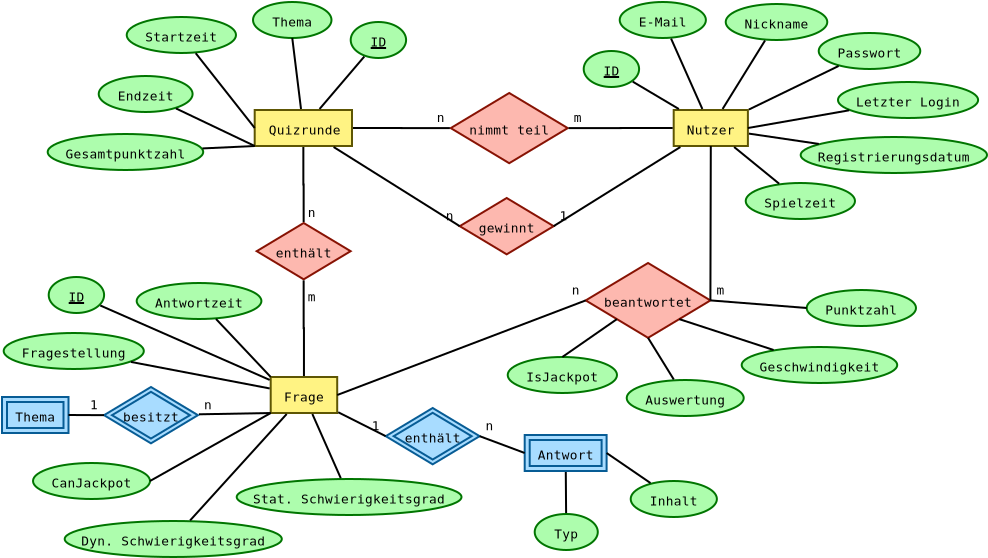 <?xml version="1.0" encoding="UTF-8"?>
<dia:diagram xmlns:dia="http://www.lysator.liu.se/~alla/dia/">
  <dia:layer name="Hintergrund" visible="true" active="true">
    <dia:object type="ER - Entity" version="0" id="O0">
      <dia:attribute name="obj_pos">
        <dia:point val="-43.85,7.3"/>
      </dia:attribute>
      <dia:attribute name="obj_bb">
        <dia:rectangle val="-43.9,7.25;-38.935,9.15"/>
      </dia:attribute>
      <dia:attribute name="elem_corner">
        <dia:point val="-43.85,7.3"/>
      </dia:attribute>
      <dia:attribute name="elem_width">
        <dia:real val="4.865"/>
      </dia:attribute>
      <dia:attribute name="elem_height">
        <dia:real val="1.8"/>
      </dia:attribute>
      <dia:attribute name="border_width">
        <dia:real val="0.1"/>
      </dia:attribute>
      <dia:attribute name="border_color">
        <dia:color val="#5e5603"/>
      </dia:attribute>
      <dia:attribute name="inner_color">
        <dia:color val="#fff383"/>
      </dia:attribute>
      <dia:attribute name="name">
        <dia:string>#Quizrunde#</dia:string>
      </dia:attribute>
      <dia:attribute name="weak">
        <dia:boolean val="false"/>
      </dia:attribute>
      <dia:attribute name="associative">
        <dia:boolean val="false"/>
      </dia:attribute>
      <dia:attribute name="font">
        <dia:font family="monospace" style="0" name="Courier"/>
      </dia:attribute>
      <dia:attribute name="font_height">
        <dia:real val="0.8"/>
      </dia:attribute>
    </dia:object>
    <dia:object type="ER - Entity" version="0" id="O1">
      <dia:attribute name="obj_pos">
        <dia:point val="-22.9,7.3"/>
      </dia:attribute>
      <dia:attribute name="obj_bb">
        <dia:rectangle val="-22.95,7.25;-19.14,9.15"/>
      </dia:attribute>
      <dia:attribute name="elem_corner">
        <dia:point val="-22.9,7.3"/>
      </dia:attribute>
      <dia:attribute name="elem_width">
        <dia:real val="3.71"/>
      </dia:attribute>
      <dia:attribute name="elem_height">
        <dia:real val="1.8"/>
      </dia:attribute>
      <dia:attribute name="border_width">
        <dia:real val="0.1"/>
      </dia:attribute>
      <dia:attribute name="border_color">
        <dia:color val="#5e5603"/>
      </dia:attribute>
      <dia:attribute name="inner_color">
        <dia:color val="#fff383"/>
      </dia:attribute>
      <dia:attribute name="name">
        <dia:string>#Nutzer#</dia:string>
      </dia:attribute>
      <dia:attribute name="weak">
        <dia:boolean val="false"/>
      </dia:attribute>
      <dia:attribute name="associative">
        <dia:boolean val="false"/>
      </dia:attribute>
      <dia:attribute name="font">
        <dia:font family="monospace" style="0" name="Courier"/>
      </dia:attribute>
      <dia:attribute name="font_height">
        <dia:real val="0.8"/>
      </dia:attribute>
    </dia:object>
    <dia:object type="ER - Entity" version="0" id="O2">
      <dia:attribute name="obj_pos">
        <dia:point val="-43.05,20.65"/>
      </dia:attribute>
      <dia:attribute name="obj_bb">
        <dia:rectangle val="-43.1,20.6;-39.675,22.5"/>
      </dia:attribute>
      <dia:attribute name="elem_corner">
        <dia:point val="-43.05,20.65"/>
      </dia:attribute>
      <dia:attribute name="elem_width">
        <dia:real val="3.325"/>
      </dia:attribute>
      <dia:attribute name="elem_height">
        <dia:real val="1.8"/>
      </dia:attribute>
      <dia:attribute name="border_width">
        <dia:real val="0.1"/>
      </dia:attribute>
      <dia:attribute name="border_color">
        <dia:color val="#5e5603"/>
      </dia:attribute>
      <dia:attribute name="inner_color">
        <dia:color val="#fff383"/>
      </dia:attribute>
      <dia:attribute name="name">
        <dia:string>#Frage#</dia:string>
      </dia:attribute>
      <dia:attribute name="weak">
        <dia:boolean val="false"/>
      </dia:attribute>
      <dia:attribute name="associative">
        <dia:boolean val="false"/>
      </dia:attribute>
      <dia:attribute name="font">
        <dia:font family="monospace" style="0" name="Courier"/>
      </dia:attribute>
      <dia:attribute name="font_height">
        <dia:real val="0.8"/>
      </dia:attribute>
    </dia:object>
    <dia:object type="ER - Relationship" version="0" id="O3">
      <dia:attribute name="obj_pos">
        <dia:point val="-34.05,6.45"/>
      </dia:attribute>
      <dia:attribute name="obj_bb">
        <dia:rectangle val="-34.785,6.4;-27.465,10.01"/>
      </dia:attribute>
      <dia:attribute name="elem_corner">
        <dia:point val="-34.05,6.45"/>
      </dia:attribute>
      <dia:attribute name="elem_width">
        <dia:real val="5.85"/>
      </dia:attribute>
      <dia:attribute name="elem_height">
        <dia:real val="3.51"/>
      </dia:attribute>
      <dia:attribute name="border_width">
        <dia:real val="0.1"/>
      </dia:attribute>
      <dia:attribute name="border_color">
        <dia:color val="#871203"/>
      </dia:attribute>
      <dia:attribute name="inner_color">
        <dia:color val="#fdb8af"/>
      </dia:attribute>
      <dia:attribute name="name">
        <dia:string>#nimmt teil#</dia:string>
      </dia:attribute>
      <dia:attribute name="left_card">
        <dia:string>#n#</dia:string>
      </dia:attribute>
      <dia:attribute name="right_card">
        <dia:string>#m#</dia:string>
      </dia:attribute>
      <dia:attribute name="identifying">
        <dia:boolean val="false"/>
      </dia:attribute>
      <dia:attribute name="rotated">
        <dia:boolean val="false"/>
      </dia:attribute>
      <dia:attribute name="font">
        <dia:font family="monospace" style="0" name="Courier"/>
      </dia:attribute>
      <dia:attribute name="font_height">
        <dia:real val="0.8"/>
      </dia:attribute>
    </dia:object>
    <dia:object type="ER - Participation" version="1" id="O4">
      <dia:attribute name="obj_pos">
        <dia:point val="-38.935,8.2"/>
      </dia:attribute>
      <dia:attribute name="obj_bb">
        <dia:rectangle val="-38.985,8.15;-34.05,8.255"/>
      </dia:attribute>
      <dia:attribute name="orth_points">
        <dia:point val="-38.935,8.2"/>
        <dia:point val="-36.517,8.2"/>
        <dia:point val="-36.517,8.205"/>
        <dia:point val="-34.1,8.205"/>
      </dia:attribute>
      <dia:attribute name="orth_orient">
        <dia:enum val="0"/>
        <dia:enum val="1"/>
        <dia:enum val="0"/>
      </dia:attribute>
      <dia:attribute name="autorouting">
        <dia:boolean val="true"/>
      </dia:attribute>
      <dia:attribute name="total">
        <dia:boolean val="false"/>
      </dia:attribute>
      <dia:connections>
        <dia:connection handle="0" to="O0" connection="8"/>
        <dia:connection handle="1" to="O3" connection="8"/>
      </dia:connections>
    </dia:object>
    <dia:object type="ER - Participation" version="1" id="O5">
      <dia:attribute name="obj_pos">
        <dia:point val="-28.15,8.205"/>
      </dia:attribute>
      <dia:attribute name="obj_bb">
        <dia:rectangle val="-28.2,8.15;-22.901,8.255"/>
      </dia:attribute>
      <dia:attribute name="orth_points">
        <dia:point val="-28.15,8.205"/>
        <dia:point val="-25.55,8.205"/>
        <dia:point val="-25.55,8.2"/>
        <dia:point val="-22.951,8.2"/>
      </dia:attribute>
      <dia:attribute name="orth_orient">
        <dia:enum val="0"/>
        <dia:enum val="1"/>
        <dia:enum val="0"/>
      </dia:attribute>
      <dia:attribute name="autorouting">
        <dia:boolean val="true"/>
      </dia:attribute>
      <dia:attribute name="total">
        <dia:boolean val="false"/>
      </dia:attribute>
      <dia:connections>
        <dia:connection handle="0" to="O3" connection="8"/>
        <dia:connection handle="1" to="O1" connection="8"/>
      </dia:connections>
    </dia:object>
    <dia:object type="ER - Attribute" version="0" id="O6">
      <dia:attribute name="obj_pos">
        <dia:point val="-39.05,2.9"/>
      </dia:attribute>
      <dia:attribute name="obj_bb">
        <dia:rectangle val="-39.1,2.85;-36.23,4.75"/>
      </dia:attribute>
      <dia:attribute name="elem_corner">
        <dia:point val="-39.05,2.9"/>
      </dia:attribute>
      <dia:attribute name="elem_width">
        <dia:real val="2.77"/>
      </dia:attribute>
      <dia:attribute name="elem_height">
        <dia:real val="1.8"/>
      </dia:attribute>
      <dia:attribute name="border_width">
        <dia:real val="0.1"/>
      </dia:attribute>
      <dia:attribute name="border_color">
        <dia:color val="#007500"/>
      </dia:attribute>
      <dia:attribute name="inner_color">
        <dia:color val="#adfdad"/>
      </dia:attribute>
      <dia:attribute name="name">
        <dia:string>#ID#</dia:string>
      </dia:attribute>
      <dia:attribute name="key">
        <dia:boolean val="true"/>
      </dia:attribute>
      <dia:attribute name="weak_key">
        <dia:boolean val="false"/>
      </dia:attribute>
      <dia:attribute name="derived">
        <dia:boolean val="false"/>
      </dia:attribute>
      <dia:attribute name="multivalued">
        <dia:boolean val="false"/>
      </dia:attribute>
      <dia:attribute name="font">
        <dia:font family="monospace" style="0" name="Courier"/>
      </dia:attribute>
      <dia:attribute name="font_height">
        <dia:real val="0.8"/>
      </dia:attribute>
    </dia:object>
    <dia:object type="ER - Attribute" version="0" id="O7">
      <dia:attribute name="obj_pos">
        <dia:point val="-54.15,15.65"/>
      </dia:attribute>
      <dia:attribute name="obj_bb">
        <dia:rectangle val="-54.2,15.6;-51.33,17.5"/>
      </dia:attribute>
      <dia:attribute name="elem_corner">
        <dia:point val="-54.15,15.65"/>
      </dia:attribute>
      <dia:attribute name="elem_width">
        <dia:real val="2.77"/>
      </dia:attribute>
      <dia:attribute name="elem_height">
        <dia:real val="1.8"/>
      </dia:attribute>
      <dia:attribute name="border_width">
        <dia:real val="0.1"/>
      </dia:attribute>
      <dia:attribute name="border_color">
        <dia:color val="#007500"/>
      </dia:attribute>
      <dia:attribute name="inner_color">
        <dia:color val="#adfdad"/>
      </dia:attribute>
      <dia:attribute name="name">
        <dia:string>#ID#</dia:string>
      </dia:attribute>
      <dia:attribute name="key">
        <dia:boolean val="true"/>
      </dia:attribute>
      <dia:attribute name="weak_key">
        <dia:boolean val="false"/>
      </dia:attribute>
      <dia:attribute name="derived">
        <dia:boolean val="false"/>
      </dia:attribute>
      <dia:attribute name="multivalued">
        <dia:boolean val="false"/>
      </dia:attribute>
      <dia:attribute name="font">
        <dia:font family="monospace" style="0" name="Courier"/>
      </dia:attribute>
      <dia:attribute name="font_height">
        <dia:real val="0.8"/>
      </dia:attribute>
    </dia:object>
    <dia:object type="ER - Attribute" version="0" id="O8">
      <dia:attribute name="obj_pos">
        <dia:point val="-44.75,25.75"/>
      </dia:attribute>
      <dia:attribute name="obj_bb">
        <dia:rectangle val="-44.8,25.7;-33.46,27.6"/>
      </dia:attribute>
      <dia:attribute name="elem_corner">
        <dia:point val="-44.75,25.75"/>
      </dia:attribute>
      <dia:attribute name="elem_width">
        <dia:real val="11.24"/>
      </dia:attribute>
      <dia:attribute name="elem_height">
        <dia:real val="1.8"/>
      </dia:attribute>
      <dia:attribute name="border_width">
        <dia:real val="0.1"/>
      </dia:attribute>
      <dia:attribute name="border_color">
        <dia:color val="#007500"/>
      </dia:attribute>
      <dia:attribute name="inner_color">
        <dia:color val="#adfdad"/>
      </dia:attribute>
      <dia:attribute name="name">
        <dia:string>#Stat. Schwierigkeitsgrad#</dia:string>
      </dia:attribute>
      <dia:attribute name="key">
        <dia:boolean val="false"/>
      </dia:attribute>
      <dia:attribute name="weak_key">
        <dia:boolean val="false"/>
      </dia:attribute>
      <dia:attribute name="derived">
        <dia:boolean val="false"/>
      </dia:attribute>
      <dia:attribute name="multivalued">
        <dia:boolean val="false"/>
      </dia:attribute>
      <dia:attribute name="font">
        <dia:font family="monospace" style="0" name="Courier"/>
      </dia:attribute>
      <dia:attribute name="font_height">
        <dia:real val="0.8"/>
      </dia:attribute>
    </dia:object>
    <dia:object type="ER - Relationship" version="0" id="O9">
      <dia:attribute name="obj_pos">
        <dia:point val="-43.75,12.95"/>
      </dia:attribute>
      <dia:attribute name="obj_bb">
        <dia:rectangle val="-43.8,11.8;-39.005,16.917"/>
      </dia:attribute>
      <dia:attribute name="elem_corner">
        <dia:point val="-43.75,12.95"/>
      </dia:attribute>
      <dia:attribute name="elem_width">
        <dia:real val="4.695"/>
      </dia:attribute>
      <dia:attribute name="elem_height">
        <dia:real val="2.817"/>
      </dia:attribute>
      <dia:attribute name="border_width">
        <dia:real val="0.1"/>
      </dia:attribute>
      <dia:attribute name="border_color">
        <dia:color val="#871203"/>
      </dia:attribute>
      <dia:attribute name="inner_color">
        <dia:color val="#fdb8af"/>
      </dia:attribute>
      <dia:attribute name="name">
        <dia:string>#enthält#</dia:string>
      </dia:attribute>
      <dia:attribute name="left_card">
        <dia:string>#n#</dia:string>
      </dia:attribute>
      <dia:attribute name="right_card">
        <dia:string>#m#</dia:string>
      </dia:attribute>
      <dia:attribute name="identifying">
        <dia:boolean val="false"/>
      </dia:attribute>
      <dia:attribute name="rotated">
        <dia:boolean val="true"/>
      </dia:attribute>
      <dia:attribute name="font">
        <dia:font family="monospace" style="0" name="Courier"/>
      </dia:attribute>
      <dia:attribute name="font_height">
        <dia:real val="0.8"/>
      </dia:attribute>
    </dia:object>
    <dia:object type="ER - Attribute" version="0" id="O10">
      <dia:attribute name="obj_pos">
        <dia:point val="-53.35,27.85"/>
      </dia:attribute>
      <dia:attribute name="obj_bb">
        <dia:rectangle val="-53.4,27.8;-42.445,29.7"/>
      </dia:attribute>
      <dia:attribute name="elem_corner">
        <dia:point val="-53.35,27.85"/>
      </dia:attribute>
      <dia:attribute name="elem_width">
        <dia:real val="10.855"/>
      </dia:attribute>
      <dia:attribute name="elem_height">
        <dia:real val="1.8"/>
      </dia:attribute>
      <dia:attribute name="border_width">
        <dia:real val="0.1"/>
      </dia:attribute>
      <dia:attribute name="border_color">
        <dia:color val="#007500"/>
      </dia:attribute>
      <dia:attribute name="inner_color">
        <dia:color val="#adfdad"/>
      </dia:attribute>
      <dia:attribute name="name">
        <dia:string>#Dyn. Schwierigkeitsgrad#</dia:string>
      </dia:attribute>
      <dia:attribute name="key">
        <dia:boolean val="false"/>
      </dia:attribute>
      <dia:attribute name="weak_key">
        <dia:boolean val="false"/>
      </dia:attribute>
      <dia:attribute name="derived">
        <dia:boolean val="false"/>
      </dia:attribute>
      <dia:attribute name="multivalued">
        <dia:boolean val="false"/>
      </dia:attribute>
      <dia:attribute name="font">
        <dia:font family="monospace" style="0" name="Courier"/>
      </dia:attribute>
      <dia:attribute name="font_height">
        <dia:real val="0.8"/>
      </dia:attribute>
    </dia:object>
    <dia:object type="ER - Participation" version="1" id="O11">
      <dia:attribute name="obj_pos">
        <dia:point val="-41.388,20.599"/>
      </dia:attribute>
      <dia:attribute name="obj_bb">
        <dia:rectangle val="-41.453,15.758;-41.337,20.649"/>
      </dia:attribute>
      <dia:attribute name="orth_points">
        <dia:point val="-41.388,20.599"/>
        <dia:point val="-41.388,18.204"/>
        <dia:point val="-41.403,18.204"/>
        <dia:point val="-41.403,15.808"/>
      </dia:attribute>
      <dia:attribute name="orth_orient">
        <dia:enum val="1"/>
        <dia:enum val="0"/>
        <dia:enum val="1"/>
      </dia:attribute>
      <dia:attribute name="autorouting">
        <dia:boolean val="true"/>
      </dia:attribute>
      <dia:attribute name="total">
        <dia:boolean val="false"/>
      </dia:attribute>
      <dia:connections>
        <dia:connection handle="0" to="O2" connection="8"/>
        <dia:connection handle="1" to="O9" connection="8"/>
      </dia:connections>
    </dia:object>
    <dia:object type="ER - Participation" version="1" id="O12">
      <dia:attribute name="obj_pos">
        <dia:point val="-41.403,12.909"/>
      </dia:attribute>
      <dia:attribute name="obj_bb">
        <dia:rectangle val="-41.468,9.1;-41.352,12.959"/>
      </dia:attribute>
      <dia:attribute name="orth_points">
        <dia:point val="-41.403,12.909"/>
        <dia:point val="-41.403,11.03"/>
        <dia:point val="-41.417,11.03"/>
        <dia:point val="-41.417,9.15"/>
      </dia:attribute>
      <dia:attribute name="orth_orient">
        <dia:enum val="1"/>
        <dia:enum val="0"/>
        <dia:enum val="1"/>
      </dia:attribute>
      <dia:attribute name="autorouting">
        <dia:boolean val="true"/>
      </dia:attribute>
      <dia:attribute name="total">
        <dia:boolean val="false"/>
      </dia:attribute>
      <dia:connections>
        <dia:connection handle="0" to="O9" connection="8"/>
        <dia:connection handle="1" to="O0" connection="8"/>
      </dia:connections>
    </dia:object>
    <dia:object type="ER - Attribute" version="0" id="O13">
      <dia:attribute name="obj_pos">
        <dia:point val="-27.4,4.35"/>
      </dia:attribute>
      <dia:attribute name="obj_bb">
        <dia:rectangle val="-27.45,4.3;-24.58,6.2"/>
      </dia:attribute>
      <dia:attribute name="elem_corner">
        <dia:point val="-27.4,4.35"/>
      </dia:attribute>
      <dia:attribute name="elem_width">
        <dia:real val="2.77"/>
      </dia:attribute>
      <dia:attribute name="elem_height">
        <dia:real val="1.8"/>
      </dia:attribute>
      <dia:attribute name="border_width">
        <dia:real val="0.1"/>
      </dia:attribute>
      <dia:attribute name="border_color">
        <dia:color val="#007500"/>
      </dia:attribute>
      <dia:attribute name="inner_color">
        <dia:color val="#adfdad"/>
      </dia:attribute>
      <dia:attribute name="name">
        <dia:string>#ID#</dia:string>
      </dia:attribute>
      <dia:attribute name="key">
        <dia:boolean val="true"/>
      </dia:attribute>
      <dia:attribute name="weak_key">
        <dia:boolean val="false"/>
      </dia:attribute>
      <dia:attribute name="derived">
        <dia:boolean val="false"/>
      </dia:attribute>
      <dia:attribute name="multivalued">
        <dia:boolean val="false"/>
      </dia:attribute>
      <dia:attribute name="font">
        <dia:font family="monospace" style="0" name="Courier"/>
      </dia:attribute>
      <dia:attribute name="font_height">
        <dia:real val="0.8"/>
      </dia:attribute>
    </dia:object>
    <dia:object type="ER - Attribute" version="0" id="O14">
      <dia:attribute name="obj_pos">
        <dia:point val="-25.6,1.9"/>
      </dia:attribute>
      <dia:attribute name="obj_bb">
        <dia:rectangle val="-25.65,1.85;-21.24,3.75"/>
      </dia:attribute>
      <dia:attribute name="elem_corner">
        <dia:point val="-25.6,1.9"/>
      </dia:attribute>
      <dia:attribute name="elem_width">
        <dia:real val="4.31"/>
      </dia:attribute>
      <dia:attribute name="elem_height">
        <dia:real val="1.8"/>
      </dia:attribute>
      <dia:attribute name="border_width">
        <dia:real val="0.1"/>
      </dia:attribute>
      <dia:attribute name="border_color">
        <dia:color val="#007500"/>
      </dia:attribute>
      <dia:attribute name="inner_color">
        <dia:color val="#adfdad"/>
      </dia:attribute>
      <dia:attribute name="name">
        <dia:string>#E-Mail#</dia:string>
      </dia:attribute>
      <dia:attribute name="key">
        <dia:boolean val="false"/>
      </dia:attribute>
      <dia:attribute name="weak_key">
        <dia:boolean val="false"/>
      </dia:attribute>
      <dia:attribute name="derived">
        <dia:boolean val="false"/>
      </dia:attribute>
      <dia:attribute name="multivalued">
        <dia:boolean val="false"/>
      </dia:attribute>
      <dia:attribute name="font">
        <dia:font family="monospace" style="0" name="Courier"/>
      </dia:attribute>
      <dia:attribute name="font_height">
        <dia:real val="0.8"/>
      </dia:attribute>
    </dia:object>
    <dia:object type="ER - Attribute" version="0" id="O15">
      <dia:attribute name="obj_pos">
        <dia:point val="-20.3,2"/>
      </dia:attribute>
      <dia:attribute name="obj_bb">
        <dia:rectangle val="-20.35,1.95;-15.17,3.85"/>
      </dia:attribute>
      <dia:attribute name="elem_corner">
        <dia:point val="-20.3,2"/>
      </dia:attribute>
      <dia:attribute name="elem_width">
        <dia:real val="5.08"/>
      </dia:attribute>
      <dia:attribute name="elem_height">
        <dia:real val="1.8"/>
      </dia:attribute>
      <dia:attribute name="border_width">
        <dia:real val="0.1"/>
      </dia:attribute>
      <dia:attribute name="border_color">
        <dia:color val="#007500"/>
      </dia:attribute>
      <dia:attribute name="inner_color">
        <dia:color val="#adfdad"/>
      </dia:attribute>
      <dia:attribute name="name">
        <dia:string>#Nickname#</dia:string>
      </dia:attribute>
      <dia:attribute name="key">
        <dia:boolean val="false"/>
      </dia:attribute>
      <dia:attribute name="weak_key">
        <dia:boolean val="false"/>
      </dia:attribute>
      <dia:attribute name="derived">
        <dia:boolean val="false"/>
      </dia:attribute>
      <dia:attribute name="multivalued">
        <dia:boolean val="false"/>
      </dia:attribute>
      <dia:attribute name="font">
        <dia:font family="monospace" style="0" name="Courier"/>
      </dia:attribute>
      <dia:attribute name="font_height">
        <dia:real val="0.8"/>
      </dia:attribute>
    </dia:object>
    <dia:object type="ER - Attribute" version="0" id="O16">
      <dia:attribute name="obj_pos">
        <dia:point val="-15.65,3.45"/>
      </dia:attribute>
      <dia:attribute name="obj_bb">
        <dia:rectangle val="-15.7,3.4;-10.52,5.3"/>
      </dia:attribute>
      <dia:attribute name="elem_corner">
        <dia:point val="-15.65,3.45"/>
      </dia:attribute>
      <dia:attribute name="elem_width">
        <dia:real val="5.08"/>
      </dia:attribute>
      <dia:attribute name="elem_height">
        <dia:real val="1.8"/>
      </dia:attribute>
      <dia:attribute name="border_width">
        <dia:real val="0.1"/>
      </dia:attribute>
      <dia:attribute name="border_color">
        <dia:color val="#007500"/>
      </dia:attribute>
      <dia:attribute name="inner_color">
        <dia:color val="#adfdad"/>
      </dia:attribute>
      <dia:attribute name="name">
        <dia:string>#Passwort#</dia:string>
      </dia:attribute>
      <dia:attribute name="key">
        <dia:boolean val="false"/>
      </dia:attribute>
      <dia:attribute name="weak_key">
        <dia:boolean val="false"/>
      </dia:attribute>
      <dia:attribute name="derived">
        <dia:boolean val="false"/>
      </dia:attribute>
      <dia:attribute name="multivalued">
        <dia:boolean val="false"/>
      </dia:attribute>
      <dia:attribute name="font">
        <dia:font family="monospace" style="0" name="Courier"/>
      </dia:attribute>
      <dia:attribute name="font_height">
        <dia:real val="0.8"/>
      </dia:attribute>
    </dia:object>
    <dia:object type="ER - Relationship" version="0" id="O17">
      <dia:attribute name="obj_pos">
        <dia:point val="-27.3,14.95"/>
      </dia:attribute>
      <dia:attribute name="obj_bb">
        <dia:rectangle val="-28.035,14.9;-20.33,18.741"/>
      </dia:attribute>
      <dia:attribute name="elem_corner">
        <dia:point val="-27.3,14.95"/>
      </dia:attribute>
      <dia:attribute name="elem_width">
        <dia:real val="6.235"/>
      </dia:attribute>
      <dia:attribute name="elem_height">
        <dia:real val="3.741"/>
      </dia:attribute>
      <dia:attribute name="border_width">
        <dia:real val="0.1"/>
      </dia:attribute>
      <dia:attribute name="border_color">
        <dia:color val="#871203"/>
      </dia:attribute>
      <dia:attribute name="inner_color">
        <dia:color val="#fdb8af"/>
      </dia:attribute>
      <dia:attribute name="name">
        <dia:string>#beantwortet#</dia:string>
      </dia:attribute>
      <dia:attribute name="left_card">
        <dia:string>#n#</dia:string>
      </dia:attribute>
      <dia:attribute name="right_card">
        <dia:string>#m#</dia:string>
      </dia:attribute>
      <dia:attribute name="identifying">
        <dia:boolean val="false"/>
      </dia:attribute>
      <dia:attribute name="rotated">
        <dia:boolean val="false"/>
      </dia:attribute>
      <dia:attribute name="font">
        <dia:font family="monospace" style="0" name="Courier"/>
      </dia:attribute>
      <dia:attribute name="font_height">
        <dia:real val="0.8"/>
      </dia:attribute>
    </dia:object>
    <dia:object type="ER - Attribute" version="0" id="O18">
      <dia:attribute name="obj_pos">
        <dia:point val="-19.5,19.15"/>
      </dia:attribute>
      <dia:attribute name="obj_bb">
        <dia:rectangle val="-19.55,19.1;-11.675,21"/>
      </dia:attribute>
      <dia:attribute name="elem_corner">
        <dia:point val="-19.5,19.15"/>
      </dia:attribute>
      <dia:attribute name="elem_width">
        <dia:real val="7.775"/>
      </dia:attribute>
      <dia:attribute name="elem_height">
        <dia:real val="1.8"/>
      </dia:attribute>
      <dia:attribute name="border_width">
        <dia:real val="0.1"/>
      </dia:attribute>
      <dia:attribute name="border_color">
        <dia:color val="#007500"/>
      </dia:attribute>
      <dia:attribute name="inner_color">
        <dia:color val="#adfdad"/>
      </dia:attribute>
      <dia:attribute name="name">
        <dia:string>#Geschwindigkeit#</dia:string>
      </dia:attribute>
      <dia:attribute name="key">
        <dia:boolean val="false"/>
      </dia:attribute>
      <dia:attribute name="weak_key">
        <dia:boolean val="false"/>
      </dia:attribute>
      <dia:attribute name="derived">
        <dia:boolean val="false"/>
      </dia:attribute>
      <dia:attribute name="multivalued">
        <dia:boolean val="false"/>
      </dia:attribute>
      <dia:attribute name="font">
        <dia:font family="monospace" style="0" name="Courier"/>
      </dia:attribute>
      <dia:attribute name="font_height">
        <dia:real val="0.8"/>
      </dia:attribute>
    </dia:object>
    <dia:object type="Standard - Line" version="0" id="O19">
      <dia:attribute name="obj_pos">
        <dia:point val="-51.572,17.074"/>
      </dia:attribute>
      <dia:attribute name="obj_bb">
        <dia:rectangle val="-51.638,17.009;-43.034,20.863"/>
      </dia:attribute>
      <dia:attribute name="conn_endpoints">
        <dia:point val="-51.572,17.074"/>
        <dia:point val="-43.1,20.797"/>
      </dia:attribute>
      <dia:attribute name="numcp">
        <dia:int val="1"/>
      </dia:attribute>
      <dia:connections>
        <dia:connection handle="0" to="O7" connection="8"/>
        <dia:connection handle="1" to="O2" connection="8"/>
      </dia:connections>
    </dia:object>
    <dia:object type="Standard - Line" version="0" id="O20">
      <dia:attribute name="obj_pos">
        <dia:point val="-38.369,4.625"/>
      </dia:attribute>
      <dia:attribute name="obj_bb">
        <dia:rectangle val="-40.678,4.555;-38.298,7.32"/>
      </dia:attribute>
      <dia:attribute name="conn_endpoints">
        <dia:point val="-38.369,4.625"/>
        <dia:point val="-40.607,7.25"/>
      </dia:attribute>
      <dia:attribute name="numcp">
        <dia:int val="1"/>
      </dia:attribute>
      <dia:connections>
        <dia:connection handle="0" to="O6" connection="8"/>
        <dia:connection handle="1" to="O0" connection="8"/>
      </dia:connections>
    </dia:object>
    <dia:object type="Standard - Line" version="0" id="O21">
      <dia:attribute name="obj_pos">
        <dia:point val="-39.547,25.707"/>
      </dia:attribute>
      <dia:attribute name="obj_bb">
        <dia:rectangle val="-41.033,22.433;-39.481,25.773"/>
      </dia:attribute>
      <dia:attribute name="conn_endpoints">
        <dia:point val="-39.547,25.707"/>
        <dia:point val="-40.967,22.499"/>
      </dia:attribute>
      <dia:attribute name="numcp">
        <dia:int val="1"/>
      </dia:attribute>
      <dia:connections>
        <dia:connection handle="0" to="O8" connection="8"/>
        <dia:connection handle="1" to="O2" connection="8"/>
      </dia:connections>
    </dia:object>
    <dia:object type="Standard - Line" version="0" id="O22">
      <dia:attribute name="obj_pos">
        <dia:point val="-47.081,27.823"/>
      </dia:attribute>
      <dia:attribute name="obj_bb">
        <dia:rectangle val="-47.152,22.43;-42.179,27.894"/>
      </dia:attribute>
      <dia:attribute name="conn_endpoints">
        <dia:point val="-47.081,27.823"/>
        <dia:point val="-42.25,22.5"/>
      </dia:attribute>
      <dia:attribute name="numcp">
        <dia:int val="1"/>
      </dia:attribute>
      <dia:connections>
        <dia:connection handle="0" to="O10" connection="8"/>
        <dia:connection handle="1" to="O2" connection="8"/>
      </dia:connections>
    </dia:object>
    <dia:object type="Standard - Line" version="0" id="O23">
      <dia:attribute name="obj_pos">
        <dia:point val="-17.903,19.301"/>
      </dia:attribute>
      <dia:attribute name="obj_bb">
        <dia:rectangle val="-22.687,17.693;-17.84,19.364"/>
      </dia:attribute>
      <dia:attribute name="conn_endpoints">
        <dia:point val="-17.903,19.301"/>
        <dia:point val="-22.624,17.756"/>
      </dia:attribute>
      <dia:attribute name="numcp">
        <dia:int val="1"/>
      </dia:attribute>
      <dia:connections>
        <dia:connection handle="0" to="O18" connection="8"/>
        <dia:connection handle="1" to="O17" connection="5"/>
      </dia:connections>
    </dia:object>
    <dia:object type="Standard - Line" version="0" id="O24">
      <dia:attribute name="obj_pos">
        <dia:point val="-24.949,5.883"/>
      </dia:attribute>
      <dia:attribute name="obj_bb">
        <dia:rectangle val="-25.018,5.814;-22.573,7.321"/>
      </dia:attribute>
      <dia:attribute name="conn_endpoints">
        <dia:point val="-24.949,5.883"/>
        <dia:point val="-22.642,7.252"/>
      </dia:attribute>
      <dia:attribute name="numcp">
        <dia:int val="1"/>
      </dia:attribute>
      <dia:connections>
        <dia:connection handle="0" to="O13" connection="8"/>
        <dia:connection handle="1" to="O1" connection="8"/>
      </dia:connections>
    </dia:object>
    <dia:object type="Standard - Line" version="0" id="O25">
      <dia:attribute name="obj_pos">
        <dia:point val="-23.032,3.729"/>
      </dia:attribute>
      <dia:attribute name="obj_bb">
        <dia:rectangle val="-23.098,3.663;-21.401,7.316"/>
      </dia:attribute>
      <dia:attribute name="conn_endpoints">
        <dia:point val="-23.032,3.729"/>
        <dia:point val="-21.467,7.25"/>
      </dia:attribute>
      <dia:attribute name="numcp">
        <dia:int val="1"/>
      </dia:attribute>
      <dia:connections>
        <dia:connection handle="0" to="O14" connection="8"/>
        <dia:connection handle="1" to="O1" connection="8"/>
      </dia:connections>
    </dia:object>
    <dia:object type="Standard - Line" version="0" id="O26">
      <dia:attribute name="obj_pos">
        <dia:point val="-18.331,3.822"/>
      </dia:attribute>
      <dia:attribute name="obj_bb">
        <dia:rectangle val="-20.525,3.753;-18.262,7.319"/>
      </dia:attribute>
      <dia:attribute name="conn_endpoints">
        <dia:point val="-18.331,3.822"/>
        <dia:point val="-20.456,7.25"/>
      </dia:attribute>
      <dia:attribute name="numcp">
        <dia:int val="1"/>
      </dia:attribute>
      <dia:connections>
        <dia:connection handle="0" to="O15" connection="8"/>
        <dia:connection handle="1" to="O1" connection="8"/>
      </dia:connections>
    </dia:object>
    <dia:object type="Standard - Line" version="0" id="O27">
      <dia:attribute name="obj_pos">
        <dia:point val="-14.652,5.098"/>
      </dia:attribute>
      <dia:attribute name="obj_bb">
        <dia:rectangle val="-19.207,5.032;-14.586,7.343"/>
      </dia:attribute>
      <dia:attribute name="conn_endpoints">
        <dia:point val="-14.652,5.098"/>
        <dia:point val="-19.14,7.276"/>
      </dia:attribute>
      <dia:attribute name="numcp">
        <dia:int val="1"/>
      </dia:attribute>
      <dia:connections>
        <dia:connection handle="0" to="O16" connection="8"/>
        <dia:connection handle="1" to="O1" connection="8"/>
      </dia:connections>
    </dia:object>
    <dia:object type="ER - Attribute" version="0" id="O28">
      <dia:attribute name="obj_pos">
        <dia:point val="-25.25,20.8"/>
      </dia:attribute>
      <dia:attribute name="obj_bb">
        <dia:rectangle val="-25.3,20.75;-19.35,22.65"/>
      </dia:attribute>
      <dia:attribute name="elem_corner">
        <dia:point val="-25.25,20.8"/>
      </dia:attribute>
      <dia:attribute name="elem_width">
        <dia:real val="5.85"/>
      </dia:attribute>
      <dia:attribute name="elem_height">
        <dia:real val="1.8"/>
      </dia:attribute>
      <dia:attribute name="border_width">
        <dia:real val="0.1"/>
      </dia:attribute>
      <dia:attribute name="border_color">
        <dia:color val="#007500"/>
      </dia:attribute>
      <dia:attribute name="inner_color">
        <dia:color val="#adfdad"/>
      </dia:attribute>
      <dia:attribute name="name">
        <dia:string>#Auswertung#</dia:string>
      </dia:attribute>
      <dia:attribute name="key">
        <dia:boolean val="false"/>
      </dia:attribute>
      <dia:attribute name="weak_key">
        <dia:boolean val="false"/>
      </dia:attribute>
      <dia:attribute name="derived">
        <dia:boolean val="false"/>
      </dia:attribute>
      <dia:attribute name="multivalued">
        <dia:boolean val="false"/>
      </dia:attribute>
      <dia:attribute name="font">
        <dia:font family="monospace" style="0" name="Courier"/>
      </dia:attribute>
      <dia:attribute name="font_height">
        <dia:real val="0.8"/>
      </dia:attribute>
    </dia:object>
    <dia:object type="Standard - Line" version="0" id="O29">
      <dia:attribute name="obj_pos">
        <dia:point val="-22.897,20.774"/>
      </dia:attribute>
      <dia:attribute name="obj_bb">
        <dia:rectangle val="-24.251,18.622;-22.828,20.843"/>
      </dia:attribute>
      <dia:attribute name="conn_endpoints">
        <dia:point val="-22.897,20.774"/>
        <dia:point val="-24.183,18.691"/>
      </dia:attribute>
      <dia:attribute name="numcp">
        <dia:int val="1"/>
      </dia:attribute>
      <dia:connections>
        <dia:connection handle="0" to="O28" connection="8"/>
        <dia:connection handle="1" to="O17" connection="6"/>
      </dia:connections>
    </dia:object>
    <dia:object type="ER - Attribute" version="0" id="O30">
      <dia:attribute name="obj_pos">
        <dia:point val="-16.25,16.3"/>
      </dia:attribute>
      <dia:attribute name="obj_bb">
        <dia:rectangle val="-16.3,16.25;-10.735,18.15"/>
      </dia:attribute>
      <dia:attribute name="elem_corner">
        <dia:point val="-16.25,16.3"/>
      </dia:attribute>
      <dia:attribute name="elem_width">
        <dia:real val="5.465"/>
      </dia:attribute>
      <dia:attribute name="elem_height">
        <dia:real val="1.8"/>
      </dia:attribute>
      <dia:attribute name="border_width">
        <dia:real val="0.1"/>
      </dia:attribute>
      <dia:attribute name="border_color">
        <dia:color val="#007500"/>
      </dia:attribute>
      <dia:attribute name="inner_color">
        <dia:color val="#adfdad"/>
      </dia:attribute>
      <dia:attribute name="name">
        <dia:string>#Punktzahl#</dia:string>
      </dia:attribute>
      <dia:attribute name="key">
        <dia:boolean val="false"/>
      </dia:attribute>
      <dia:attribute name="weak_key">
        <dia:boolean val="false"/>
      </dia:attribute>
      <dia:attribute name="derived">
        <dia:boolean val="false"/>
      </dia:attribute>
      <dia:attribute name="multivalued">
        <dia:boolean val="false"/>
      </dia:attribute>
      <dia:attribute name="font">
        <dia:font family="monospace" style="0" name="Courier"/>
      </dia:attribute>
      <dia:attribute name="font_height">
        <dia:real val="0.8"/>
      </dia:attribute>
    </dia:object>
    <dia:object type="Standard - Line" version="0" id="O31">
      <dia:attribute name="obj_pos">
        <dia:point val="-21.065,16.82"/>
      </dia:attribute>
      <dia:attribute name="obj_bb">
        <dia:rectangle val="-21.119,16.767;-16.196,17.254"/>
      </dia:attribute>
      <dia:attribute name="conn_endpoints">
        <dia:point val="-21.065,16.82"/>
        <dia:point val="-16.25,17.2"/>
      </dia:attribute>
      <dia:attribute name="numcp">
        <dia:int val="1"/>
      </dia:attribute>
      <dia:connections>
        <dia:connection handle="0" to="O17" connection="4"/>
        <dia:connection handle="1" to="O30" connection="3"/>
      </dia:connections>
    </dia:object>
    <dia:object type="ER - Entity" version="0" id="O32">
      <dia:attribute name="obj_pos">
        <dia:point val="-30.35,23.55"/>
      </dia:attribute>
      <dia:attribute name="obj_bb">
        <dia:rectangle val="-30.4,23.5;-26.205,25.4"/>
      </dia:attribute>
      <dia:attribute name="elem_corner">
        <dia:point val="-30.35,23.55"/>
      </dia:attribute>
      <dia:attribute name="elem_width">
        <dia:real val="4.095"/>
      </dia:attribute>
      <dia:attribute name="elem_height">
        <dia:real val="1.8"/>
      </dia:attribute>
      <dia:attribute name="border_width">
        <dia:real val="0.1"/>
      </dia:attribute>
      <dia:attribute name="border_color">
        <dia:color val="#075c95"/>
      </dia:attribute>
      <dia:attribute name="inner_color">
        <dia:color val="#a8dcff"/>
      </dia:attribute>
      <dia:attribute name="name">
        <dia:string>#Antwort#</dia:string>
      </dia:attribute>
      <dia:attribute name="weak">
        <dia:boolean val="true"/>
      </dia:attribute>
      <dia:attribute name="associative">
        <dia:boolean val="false"/>
      </dia:attribute>
      <dia:attribute name="font">
        <dia:font family="monospace" style="0" name="Courier"/>
      </dia:attribute>
      <dia:attribute name="font_height">
        <dia:real val="0.8"/>
      </dia:attribute>
    </dia:object>
    <dia:object type="ER - Relationship" version="0" id="O33">
      <dia:attribute name="obj_pos">
        <dia:point val="-37.3,22.2"/>
      </dia:attribute>
      <dia:attribute name="obj_bb">
        <dia:rectangle val="-38.035,22.15;-31.87,25.067"/>
      </dia:attribute>
      <dia:attribute name="elem_corner">
        <dia:point val="-37.3,22.2"/>
      </dia:attribute>
      <dia:attribute name="elem_width">
        <dia:real val="4.695"/>
      </dia:attribute>
      <dia:attribute name="elem_height">
        <dia:real val="2.817"/>
      </dia:attribute>
      <dia:attribute name="border_width">
        <dia:real val="0.1"/>
      </dia:attribute>
      <dia:attribute name="border_color">
        <dia:color val="#075c95"/>
      </dia:attribute>
      <dia:attribute name="inner_color">
        <dia:color val="#a8dcff"/>
      </dia:attribute>
      <dia:attribute name="name">
        <dia:string>#enthält#</dia:string>
      </dia:attribute>
      <dia:attribute name="left_card">
        <dia:string>#1#</dia:string>
      </dia:attribute>
      <dia:attribute name="right_card">
        <dia:string>#n#</dia:string>
      </dia:attribute>
      <dia:attribute name="identifying">
        <dia:boolean val="true"/>
      </dia:attribute>
      <dia:attribute name="rotated">
        <dia:boolean val="false"/>
      </dia:attribute>
      <dia:attribute name="font">
        <dia:font family="monospace" style="0" name="Courier"/>
      </dia:attribute>
      <dia:attribute name="font_height">
        <dia:real val="0.8"/>
      </dia:attribute>
    </dia:object>
    <dia:object type="Standard - Line" version="0" id="O34">
      <dia:attribute name="obj_pos">
        <dia:point val="-30.35,24.45"/>
      </dia:attribute>
      <dia:attribute name="obj_bb">
        <dia:rectangle val="-32.669,23.544;-30.286,24.514"/>
      </dia:attribute>
      <dia:attribute name="conn_endpoints">
        <dia:point val="-30.35,24.45"/>
        <dia:point val="-32.605,23.608"/>
      </dia:attribute>
      <dia:attribute name="numcp">
        <dia:int val="1"/>
      </dia:attribute>
      <dia:connections>
        <dia:connection handle="0" to="O32" connection="3"/>
        <dia:connection handle="1" to="O33" connection="4"/>
      </dia:connections>
    </dia:object>
    <dia:object type="Standard - Line" version="0" id="O35">
      <dia:attribute name="obj_pos">
        <dia:point val="-39.675,22.413"/>
      </dia:attribute>
      <dia:attribute name="obj_bb">
        <dia:rectangle val="-39.742,22.346;-37.233,23.676"/>
      </dia:attribute>
      <dia:attribute name="conn_endpoints">
        <dia:point val="-39.675,22.413"/>
        <dia:point val="-37.3,23.608"/>
      </dia:attribute>
      <dia:attribute name="numcp">
        <dia:int val="1"/>
      </dia:attribute>
      <dia:connections>
        <dia:connection handle="0" to="O2" connection="8"/>
        <dia:connection handle="1" to="O33" connection="0"/>
      </dia:connections>
    </dia:object>
    <dia:object type="ER - Attribute" version="0" id="O36">
      <dia:attribute name="obj_pos">
        <dia:point val="-29.85,27.5"/>
      </dia:attribute>
      <dia:attribute name="obj_bb">
        <dia:rectangle val="-29.9,27.45;-26.645,29.35"/>
      </dia:attribute>
      <dia:attribute name="elem_corner">
        <dia:point val="-29.85,27.5"/>
      </dia:attribute>
      <dia:attribute name="elem_width">
        <dia:real val="3.155"/>
      </dia:attribute>
      <dia:attribute name="elem_height">
        <dia:real val="1.8"/>
      </dia:attribute>
      <dia:attribute name="border_width">
        <dia:real val="0.1"/>
      </dia:attribute>
      <dia:attribute name="border_color">
        <dia:color val="#007500"/>
      </dia:attribute>
      <dia:attribute name="inner_color">
        <dia:color val="#adfdad"/>
      </dia:attribute>
      <dia:attribute name="name">
        <dia:string>#Typ#</dia:string>
      </dia:attribute>
      <dia:attribute name="key">
        <dia:boolean val="false"/>
      </dia:attribute>
      <dia:attribute name="weak_key">
        <dia:boolean val="false"/>
      </dia:attribute>
      <dia:attribute name="derived">
        <dia:boolean val="false"/>
      </dia:attribute>
      <dia:attribute name="multivalued">
        <dia:boolean val="false"/>
      </dia:attribute>
      <dia:attribute name="font">
        <dia:font family="monospace" style="0" name="Courier"/>
      </dia:attribute>
      <dia:attribute name="font_height">
        <dia:real val="0.8"/>
      </dia:attribute>
    </dia:object>
    <dia:object type="Standard - Line" version="0" id="O37">
      <dia:attribute name="obj_pos">
        <dia:point val="-28.28,27.45"/>
      </dia:attribute>
      <dia:attribute name="obj_bb">
        <dia:rectangle val="-28.346,25.349;-28.229,27.5"/>
      </dia:attribute>
      <dia:attribute name="conn_endpoints">
        <dia:point val="-28.28,27.45"/>
        <dia:point val="-28.295,25.4"/>
      </dia:attribute>
      <dia:attribute name="numcp">
        <dia:int val="1"/>
      </dia:attribute>
      <dia:connections>
        <dia:connection handle="0" to="O36" connection="8"/>
        <dia:connection handle="1" to="O32" connection="8"/>
      </dia:connections>
    </dia:object>
    <dia:object type="ER - Attribute" version="0" id="O38">
      <dia:attribute name="obj_pos">
        <dia:point val="-56.4,18.45"/>
      </dia:attribute>
      <dia:attribute name="obj_bb">
        <dia:rectangle val="-56.45,18.4;-49.345,20.3"/>
      </dia:attribute>
      <dia:attribute name="elem_corner">
        <dia:point val="-56.4,18.45"/>
      </dia:attribute>
      <dia:attribute name="elem_width">
        <dia:real val="7.005"/>
      </dia:attribute>
      <dia:attribute name="elem_height">
        <dia:real val="1.8"/>
      </dia:attribute>
      <dia:attribute name="border_width">
        <dia:real val="0.1"/>
      </dia:attribute>
      <dia:attribute name="border_color">
        <dia:color val="#007500"/>
      </dia:attribute>
      <dia:attribute name="inner_color">
        <dia:color val="#adfdad"/>
      </dia:attribute>
      <dia:attribute name="name">
        <dia:string>#Fragestellung#</dia:string>
      </dia:attribute>
      <dia:attribute name="key">
        <dia:boolean val="false"/>
      </dia:attribute>
      <dia:attribute name="weak_key">
        <dia:boolean val="false"/>
      </dia:attribute>
      <dia:attribute name="derived">
        <dia:boolean val="false"/>
      </dia:attribute>
      <dia:attribute name="multivalued">
        <dia:boolean val="false"/>
      </dia:attribute>
      <dia:attribute name="font">
        <dia:font family="monospace" style="0" name="Courier"/>
      </dia:attribute>
      <dia:attribute name="font_height">
        <dia:real val="0.8"/>
      </dia:attribute>
    </dia:object>
    <dia:object type="Standard - Line" version="0" id="O39">
      <dia:attribute name="obj_pos">
        <dia:point val="-43.099,21.223"/>
      </dia:attribute>
      <dia:attribute name="obj_bb">
        <dia:rectangle val="-50.096,19.838;-43.041,21.281"/>
      </dia:attribute>
      <dia:attribute name="conn_endpoints">
        <dia:point val="-43.099,21.223"/>
        <dia:point val="-50.038,19.897"/>
      </dia:attribute>
      <dia:attribute name="numcp">
        <dia:int val="1"/>
      </dia:attribute>
      <dia:connections>
        <dia:connection handle="0" to="O2" connection="8"/>
        <dia:connection handle="1" to="O38" connection="8"/>
      </dia:connections>
    </dia:object>
    <dia:object type="ER - Attribute" version="0" id="O40">
      <dia:attribute name="obj_pos">
        <dia:point val="-25.05,25.85"/>
      </dia:attribute>
      <dia:attribute name="obj_bb">
        <dia:rectangle val="-25.1,25.8;-20.69,27.7"/>
      </dia:attribute>
      <dia:attribute name="elem_corner">
        <dia:point val="-25.05,25.85"/>
      </dia:attribute>
      <dia:attribute name="elem_width">
        <dia:real val="4.31"/>
      </dia:attribute>
      <dia:attribute name="elem_height">
        <dia:real val="1.8"/>
      </dia:attribute>
      <dia:attribute name="border_width">
        <dia:real val="0.1"/>
      </dia:attribute>
      <dia:attribute name="border_color">
        <dia:color val="#007500"/>
      </dia:attribute>
      <dia:attribute name="inner_color">
        <dia:color val="#adfdad"/>
      </dia:attribute>
      <dia:attribute name="name">
        <dia:string>#Inhalt#</dia:string>
      </dia:attribute>
      <dia:attribute name="key">
        <dia:boolean val="false"/>
      </dia:attribute>
      <dia:attribute name="weak_key">
        <dia:boolean val="false"/>
      </dia:attribute>
      <dia:attribute name="derived">
        <dia:boolean val="false"/>
      </dia:attribute>
      <dia:attribute name="multivalued">
        <dia:boolean val="false"/>
      </dia:attribute>
      <dia:attribute name="font">
        <dia:font family="monospace" style="0" name="Courier"/>
      </dia:attribute>
      <dia:attribute name="font_height">
        <dia:real val="0.8"/>
      </dia:attribute>
    </dia:object>
    <dia:object type="Standard - Line" version="0" id="O41">
      <dia:attribute name="obj_pos">
        <dia:point val="-24.059,25.953"/>
      </dia:attribute>
      <dia:attribute name="obj_bb">
        <dia:rectangle val="-26.325,24.381;-23.989,26.023"/>
      </dia:attribute>
      <dia:attribute name="conn_endpoints">
        <dia:point val="-24.059,25.953"/>
        <dia:point val="-26.255,24.45"/>
      </dia:attribute>
      <dia:attribute name="numcp">
        <dia:int val="1"/>
      </dia:attribute>
      <dia:connections>
        <dia:connection handle="0" to="O40" connection="8"/>
        <dia:connection handle="1" to="O32" connection="4"/>
      </dia:connections>
    </dia:object>
    <dia:object type="ER - Attribute" version="0" id="O42">
      <dia:attribute name="obj_pos">
        <dia:point val="-16.55,8.65"/>
      </dia:attribute>
      <dia:attribute name="obj_bb">
        <dia:rectangle val="-16.6,8.6;-7.185,10.5"/>
      </dia:attribute>
      <dia:attribute name="elem_corner">
        <dia:point val="-16.55,8.65"/>
      </dia:attribute>
      <dia:attribute name="elem_width">
        <dia:real val="9.315"/>
      </dia:attribute>
      <dia:attribute name="elem_height">
        <dia:real val="1.8"/>
      </dia:attribute>
      <dia:attribute name="border_width">
        <dia:real val="0.1"/>
      </dia:attribute>
      <dia:attribute name="border_color">
        <dia:color val="#007500"/>
      </dia:attribute>
      <dia:attribute name="inner_color">
        <dia:color val="#adfdad"/>
      </dia:attribute>
      <dia:attribute name="name">
        <dia:string>#Registrierungsdatum#</dia:string>
      </dia:attribute>
      <dia:attribute name="key">
        <dia:boolean val="false"/>
      </dia:attribute>
      <dia:attribute name="weak_key">
        <dia:boolean val="false"/>
      </dia:attribute>
      <dia:attribute name="derived">
        <dia:boolean val="false"/>
      </dia:attribute>
      <dia:attribute name="multivalued">
        <dia:boolean val="false"/>
      </dia:attribute>
      <dia:attribute name="font">
        <dia:font family="monospace" style="0" name="Courier"/>
      </dia:attribute>
      <dia:attribute name="font_height">
        <dia:real val="0.8"/>
      </dia:attribute>
    </dia:object>
    <dia:object type="Standard - Line" version="0" id="O43">
      <dia:attribute name="obj_pos">
        <dia:point val="-15.643,8.997"/>
      </dia:attribute>
      <dia:attribute name="obj_bb">
        <dia:rectangle val="-19.197,8.424;-15.586,9.054"/>
      </dia:attribute>
      <dia:attribute name="conn_endpoints">
        <dia:point val="-15.643,8.997"/>
        <dia:point val="-19.14,8.481"/>
      </dia:attribute>
      <dia:attribute name="numcp">
        <dia:int val="1"/>
      </dia:attribute>
      <dia:connections>
        <dia:connection handle="0" to="O42" connection="8"/>
        <dia:connection handle="1" to="O1" connection="8"/>
      </dia:connections>
    </dia:object>
    <dia:object type="ER - Attribute" version="0" id="O44">
      <dia:attribute name="obj_pos">
        <dia:point val="-19.3,10.95"/>
      </dia:attribute>
      <dia:attribute name="obj_bb">
        <dia:rectangle val="-19.35,10.9;-13.785,12.8"/>
      </dia:attribute>
      <dia:attribute name="elem_corner">
        <dia:point val="-19.3,10.95"/>
      </dia:attribute>
      <dia:attribute name="elem_width">
        <dia:real val="5.465"/>
      </dia:attribute>
      <dia:attribute name="elem_height">
        <dia:real val="1.8"/>
      </dia:attribute>
      <dia:attribute name="border_width">
        <dia:real val="0.1"/>
      </dia:attribute>
      <dia:attribute name="border_color">
        <dia:color val="#007500"/>
      </dia:attribute>
      <dia:attribute name="inner_color">
        <dia:color val="#adfdad"/>
      </dia:attribute>
      <dia:attribute name="name">
        <dia:string>#Spielzeit#</dia:string>
      </dia:attribute>
      <dia:attribute name="key">
        <dia:boolean val="false"/>
      </dia:attribute>
      <dia:attribute name="weak_key">
        <dia:boolean val="false"/>
      </dia:attribute>
      <dia:attribute name="derived">
        <dia:boolean val="false"/>
      </dia:attribute>
      <dia:attribute name="multivalued">
        <dia:boolean val="false"/>
      </dia:attribute>
      <dia:attribute name="font">
        <dia:font family="monospace" style="0" name="Courier"/>
      </dia:attribute>
      <dia:attribute name="font_height">
        <dia:real val="0.8"/>
      </dia:attribute>
    </dia:object>
    <dia:object type="Standard - Line" version="0" id="O45">
      <dia:attribute name="obj_pos">
        <dia:point val="-17.628,10.986"/>
      </dia:attribute>
      <dia:attribute name="obj_bb">
        <dia:rectangle val="-19.95,9.08;-17.558,11.056"/>
      </dia:attribute>
      <dia:attribute name="conn_endpoints">
        <dia:point val="-17.628,10.986"/>
        <dia:point val="-19.879,9.15"/>
      </dia:attribute>
      <dia:attribute name="numcp">
        <dia:int val="1"/>
      </dia:attribute>
      <dia:connections>
        <dia:connection handle="0" to="O44" connection="8"/>
        <dia:connection handle="1" to="O1" connection="8"/>
      </dia:connections>
    </dia:object>
    <dia:object type="ER - Attribute" version="0" id="O46">
      <dia:attribute name="obj_pos">
        <dia:point val="-50.25,2.65"/>
      </dia:attribute>
      <dia:attribute name="obj_bb">
        <dia:rectangle val="-50.3,2.6;-44.735,4.5"/>
      </dia:attribute>
      <dia:attribute name="elem_corner">
        <dia:point val="-50.25,2.65"/>
      </dia:attribute>
      <dia:attribute name="elem_width">
        <dia:real val="5.465"/>
      </dia:attribute>
      <dia:attribute name="elem_height">
        <dia:real val="1.8"/>
      </dia:attribute>
      <dia:attribute name="border_width">
        <dia:real val="0.1"/>
      </dia:attribute>
      <dia:attribute name="border_color">
        <dia:color val="#007500"/>
      </dia:attribute>
      <dia:attribute name="inner_color">
        <dia:color val="#adfdad"/>
      </dia:attribute>
      <dia:attribute name="name">
        <dia:string>#Startzeit#</dia:string>
      </dia:attribute>
      <dia:attribute name="key">
        <dia:boolean val="false"/>
      </dia:attribute>
      <dia:attribute name="weak_key">
        <dia:boolean val="false"/>
      </dia:attribute>
      <dia:attribute name="derived">
        <dia:boolean val="false"/>
      </dia:attribute>
      <dia:attribute name="multivalued">
        <dia:boolean val="false"/>
      </dia:attribute>
      <dia:attribute name="font">
        <dia:font family="monospace" style="0" name="Courier"/>
      </dia:attribute>
      <dia:attribute name="font_height">
        <dia:real val="0.8"/>
      </dia:attribute>
    </dia:object>
    <dia:object type="ER - Attribute" version="0" id="O47">
      <dia:attribute name="obj_pos">
        <dia:point val="-51.65,5.6"/>
      </dia:attribute>
      <dia:attribute name="obj_bb">
        <dia:rectangle val="-51.7,5.55;-46.905,7.45"/>
      </dia:attribute>
      <dia:attribute name="elem_corner">
        <dia:point val="-51.65,5.6"/>
      </dia:attribute>
      <dia:attribute name="elem_width">
        <dia:real val="4.695"/>
      </dia:attribute>
      <dia:attribute name="elem_height">
        <dia:real val="1.8"/>
      </dia:attribute>
      <dia:attribute name="border_width">
        <dia:real val="0.1"/>
      </dia:attribute>
      <dia:attribute name="border_color">
        <dia:color val="#007500"/>
      </dia:attribute>
      <dia:attribute name="inner_color">
        <dia:color val="#adfdad"/>
      </dia:attribute>
      <dia:attribute name="name">
        <dia:string>#Endzeit#</dia:string>
      </dia:attribute>
      <dia:attribute name="key">
        <dia:boolean val="false"/>
      </dia:attribute>
      <dia:attribute name="weak_key">
        <dia:boolean val="false"/>
      </dia:attribute>
      <dia:attribute name="derived">
        <dia:boolean val="false"/>
      </dia:attribute>
      <dia:attribute name="multivalued">
        <dia:boolean val="false"/>
      </dia:attribute>
      <dia:attribute name="font">
        <dia:font family="monospace" style="0" name="Courier"/>
      </dia:attribute>
      <dia:attribute name="font_height">
        <dia:real val="0.8"/>
      </dia:attribute>
    </dia:object>
    <dia:object type="Standard - Line" version="0" id="O48">
      <dia:attribute name="obj_pos">
        <dia:point val="-46.8,4.459"/>
      </dia:attribute>
      <dia:attribute name="obj_bb">
        <dia:rectangle val="-46.87,4.389;-43.78,8.27"/>
      </dia:attribute>
      <dia:attribute name="conn_endpoints">
        <dia:point val="-46.8,4.459"/>
        <dia:point val="-43.85,8.2"/>
      </dia:attribute>
      <dia:attribute name="numcp">
        <dia:int val="1"/>
      </dia:attribute>
      <dia:connections>
        <dia:connection handle="0" to="O46" connection="8"/>
        <dia:connection handle="1" to="O0" connection="3"/>
      </dia:connections>
    </dia:object>
    <dia:object type="Standard - Line" version="0" id="O49">
      <dia:attribute name="obj_pos">
        <dia:point val="-47.787,7.223"/>
      </dia:attribute>
      <dia:attribute name="obj_bb">
        <dia:rectangle val="-47.854,7.156;-43.783,9.167"/>
      </dia:attribute>
      <dia:attribute name="conn_endpoints">
        <dia:point val="-47.787,7.223"/>
        <dia:point val="-43.85,9.1"/>
      </dia:attribute>
      <dia:attribute name="numcp">
        <dia:int val="1"/>
      </dia:attribute>
      <dia:connections>
        <dia:connection handle="0" to="O47" connection="8"/>
        <dia:connection handle="1" to="O0" connection="5"/>
      </dia:connections>
    </dia:object>
    <dia:object type="ER - Attribute" version="0" id="O50">
      <dia:attribute name="obj_pos">
        <dia:point val="-54.2,8.5"/>
      </dia:attribute>
      <dia:attribute name="obj_bb">
        <dia:rectangle val="-54.25,8.45;-46.375,10.35"/>
      </dia:attribute>
      <dia:attribute name="elem_corner">
        <dia:point val="-54.2,8.5"/>
      </dia:attribute>
      <dia:attribute name="elem_width">
        <dia:real val="7.775"/>
      </dia:attribute>
      <dia:attribute name="elem_height">
        <dia:real val="1.8"/>
      </dia:attribute>
      <dia:attribute name="border_width">
        <dia:real val="0.1"/>
      </dia:attribute>
      <dia:attribute name="border_color">
        <dia:color val="#007500"/>
      </dia:attribute>
      <dia:attribute name="inner_color">
        <dia:color val="#adfdad"/>
      </dia:attribute>
      <dia:attribute name="name">
        <dia:string>#Gesamtpunktzahl#</dia:string>
      </dia:attribute>
      <dia:attribute name="key">
        <dia:boolean val="false"/>
      </dia:attribute>
      <dia:attribute name="weak_key">
        <dia:boolean val="false"/>
      </dia:attribute>
      <dia:attribute name="derived">
        <dia:boolean val="false"/>
      </dia:attribute>
      <dia:attribute name="multivalued">
        <dia:boolean val="false"/>
      </dia:attribute>
      <dia:attribute name="font">
        <dia:font family="monospace" style="0" name="Courier"/>
      </dia:attribute>
      <dia:attribute name="font_height">
        <dia:real val="0.8"/>
      </dia:attribute>
    </dia:object>
    <dia:object type="Standard - Line" version="0" id="O51">
      <dia:attribute name="obj_pos">
        <dia:point val="-46.463,9.221"/>
      </dia:attribute>
      <dia:attribute name="obj_bb">
        <dia:rectangle val="-46.515,9.048;-43.798,9.274"/>
      </dia:attribute>
      <dia:attribute name="conn_endpoints">
        <dia:point val="-46.463,9.221"/>
        <dia:point val="-43.85,9.1"/>
      </dia:attribute>
      <dia:attribute name="numcp">
        <dia:int val="1"/>
      </dia:attribute>
      <dia:connections>
        <dia:connection handle="0" to="O50" connection="8"/>
        <dia:connection handle="1" to="O0" connection="5"/>
      </dia:connections>
    </dia:object>
    <dia:object type="ER - Attribute" version="0" id="O52">
      <dia:attribute name="obj_pos">
        <dia:point val="-49.75,15.95"/>
      </dia:attribute>
      <dia:attribute name="obj_bb">
        <dia:rectangle val="-49.8,15.9;-43.465,17.8"/>
      </dia:attribute>
      <dia:attribute name="elem_corner">
        <dia:point val="-49.75,15.95"/>
      </dia:attribute>
      <dia:attribute name="elem_width">
        <dia:real val="6.235"/>
      </dia:attribute>
      <dia:attribute name="elem_height">
        <dia:real val="1.8"/>
      </dia:attribute>
      <dia:attribute name="border_width">
        <dia:real val="0.1"/>
      </dia:attribute>
      <dia:attribute name="border_color">
        <dia:color val="#007500"/>
      </dia:attribute>
      <dia:attribute name="inner_color">
        <dia:color val="#adfdad"/>
      </dia:attribute>
      <dia:attribute name="name">
        <dia:string>#Antwortzeit#</dia:string>
      </dia:attribute>
      <dia:attribute name="key">
        <dia:boolean val="false"/>
      </dia:attribute>
      <dia:attribute name="weak_key">
        <dia:boolean val="false"/>
      </dia:attribute>
      <dia:attribute name="derived">
        <dia:boolean val="false"/>
      </dia:attribute>
      <dia:attribute name="multivalued">
        <dia:boolean val="false"/>
      </dia:attribute>
      <dia:attribute name="font">
        <dia:font family="monospace" style="0" name="Courier"/>
      </dia:attribute>
      <dia:attribute name="font_height">
        <dia:real val="0.8"/>
      </dia:attribute>
    </dia:object>
    <dia:object type="Standard - Line" version="0" id="O53">
      <dia:attribute name="obj_pos">
        <dia:point val="-45.786,17.748"/>
      </dia:attribute>
      <dia:attribute name="obj_bb">
        <dia:rectangle val="-45.856,17.677;-42.979,20.721"/>
      </dia:attribute>
      <dia:attribute name="conn_endpoints">
        <dia:point val="-45.786,17.748"/>
        <dia:point val="-43.05,20.65"/>
      </dia:attribute>
      <dia:attribute name="numcp">
        <dia:int val="1"/>
      </dia:attribute>
      <dia:connections>
        <dia:connection handle="0" to="O52" connection="8"/>
        <dia:connection handle="1" to="O2" connection="0"/>
      </dia:connections>
    </dia:object>
    <dia:object type="ER - Relationship" version="0" id="O54">
      <dia:attribute name="obj_pos">
        <dia:point val="-33.6,11.7"/>
      </dia:attribute>
      <dia:attribute name="obj_bb">
        <dia:rectangle val="-34.335,11.65;-28.17,14.567"/>
      </dia:attribute>
      <dia:attribute name="elem_corner">
        <dia:point val="-33.6,11.7"/>
      </dia:attribute>
      <dia:attribute name="elem_width">
        <dia:real val="4.695"/>
      </dia:attribute>
      <dia:attribute name="elem_height">
        <dia:real val="2.817"/>
      </dia:attribute>
      <dia:attribute name="border_width">
        <dia:real val="0.1"/>
      </dia:attribute>
      <dia:attribute name="border_color">
        <dia:color val="#871203"/>
      </dia:attribute>
      <dia:attribute name="inner_color">
        <dia:color val="#fdb8af"/>
      </dia:attribute>
      <dia:attribute name="name">
        <dia:string>#gewinnt#</dia:string>
      </dia:attribute>
      <dia:attribute name="left_card">
        <dia:string>#n#</dia:string>
      </dia:attribute>
      <dia:attribute name="right_card">
        <dia:string>#1#</dia:string>
      </dia:attribute>
      <dia:attribute name="identifying">
        <dia:boolean val="false"/>
      </dia:attribute>
      <dia:attribute name="rotated">
        <dia:boolean val="false"/>
      </dia:attribute>
      <dia:attribute name="font">
        <dia:font family="monospace" style="0" name="Courier"/>
      </dia:attribute>
      <dia:attribute name="font_height">
        <dia:real val="0.8"/>
      </dia:attribute>
    </dia:object>
    <dia:object type="Standard - Line" version="0" id="O55">
      <dia:attribute name="obj_pos">
        <dia:point val="-39.905,9.15"/>
      </dia:attribute>
      <dia:attribute name="obj_bb">
        <dia:rectangle val="-39.974,9.081;-33.531,13.177"/>
      </dia:attribute>
      <dia:attribute name="conn_endpoints">
        <dia:point val="-39.905,9.15"/>
        <dia:point val="-33.6,13.108"/>
      </dia:attribute>
      <dia:attribute name="numcp">
        <dia:int val="1"/>
      </dia:attribute>
      <dia:connections>
        <dia:connection handle="0" to="O0" connection="8"/>
        <dia:connection handle="1" to="O54" connection="0"/>
      </dia:connections>
    </dia:object>
    <dia:object type="Standard - Line" version="0" id="O56">
      <dia:attribute name="obj_pos">
        <dia:point val="-22.566,9.15"/>
      </dia:attribute>
      <dia:attribute name="obj_bb">
        <dia:rectangle val="-28.974,9.081;-22.497,13.177"/>
      </dia:attribute>
      <dia:attribute name="conn_endpoints">
        <dia:point val="-22.566,9.15"/>
        <dia:point val="-28.905,13.108"/>
      </dia:attribute>
      <dia:attribute name="numcp">
        <dia:int val="1"/>
      </dia:attribute>
      <dia:connections>
        <dia:connection handle="0" to="O1" connection="8"/>
        <dia:connection handle="1" to="O54" connection="4"/>
      </dia:connections>
    </dia:object>
    <dia:object type="ER - Attribute" version="0" id="O57">
      <dia:attribute name="obj_pos">
        <dia:point val="-31.2,19.65"/>
      </dia:attribute>
      <dia:attribute name="obj_bb">
        <dia:rectangle val="-31.25,19.6;-25.685,21.5"/>
      </dia:attribute>
      <dia:attribute name="elem_corner">
        <dia:point val="-31.2,19.65"/>
      </dia:attribute>
      <dia:attribute name="elem_width">
        <dia:real val="5.465"/>
      </dia:attribute>
      <dia:attribute name="elem_height">
        <dia:real val="1.8"/>
      </dia:attribute>
      <dia:attribute name="border_width">
        <dia:real val="0.1"/>
      </dia:attribute>
      <dia:attribute name="border_color">
        <dia:color val="#007500"/>
      </dia:attribute>
      <dia:attribute name="inner_color">
        <dia:color val="#adfdad"/>
      </dia:attribute>
      <dia:attribute name="name">
        <dia:string>#IsJackpot#</dia:string>
      </dia:attribute>
      <dia:attribute name="key">
        <dia:boolean val="false"/>
      </dia:attribute>
      <dia:attribute name="weak_key">
        <dia:boolean val="false"/>
      </dia:attribute>
      <dia:attribute name="derived">
        <dia:boolean val="false"/>
      </dia:attribute>
      <dia:attribute name="multivalued">
        <dia:boolean val="false"/>
      </dia:attribute>
      <dia:attribute name="font">
        <dia:font family="monospace" style="0" name="Courier"/>
      </dia:attribute>
      <dia:attribute name="font_height">
        <dia:real val="0.8"/>
      </dia:attribute>
    </dia:object>
    <dia:object type="Standard - Line" version="0" id="O58">
      <dia:attribute name="obj_pos">
        <dia:point val="-28.468,19.65"/>
      </dia:attribute>
      <dia:attribute name="obj_bb">
        <dia:rectangle val="-28.537,17.686;-25.672,19.72"/>
      </dia:attribute>
      <dia:attribute name="conn_endpoints">
        <dia:point val="-28.468,19.65"/>
        <dia:point val="-25.741,17.756"/>
      </dia:attribute>
      <dia:attribute name="numcp">
        <dia:int val="1"/>
      </dia:attribute>
      <dia:connections>
        <dia:connection handle="0" to="O57" connection="1"/>
        <dia:connection handle="1" to="O17" connection="7"/>
      </dia:connections>
    </dia:object>
    <dia:object type="Standard - Line" version="0" id="O59">
      <dia:attribute name="obj_pos">
        <dia:point val="-21.065,16.82"/>
      </dia:attribute>
      <dia:attribute name="obj_bb">
        <dia:rectangle val="-21.115,9.05;-20.995,16.871"/>
      </dia:attribute>
      <dia:attribute name="conn_endpoints">
        <dia:point val="-21.065,16.82"/>
        <dia:point val="-21.045,9.1"/>
      </dia:attribute>
      <dia:attribute name="numcp">
        <dia:int val="1"/>
      </dia:attribute>
      <dia:connections>
        <dia:connection handle="0" to="O17" connection="4"/>
        <dia:connection handle="1" to="O1" connection="6"/>
      </dia:connections>
    </dia:object>
    <dia:object type="Standard - Line" version="0" id="O60">
      <dia:attribute name="obj_pos">
        <dia:point val="-39.725,21.55"/>
      </dia:attribute>
      <dia:attribute name="obj_bb">
        <dia:rectangle val="-39.789,16.756;-27.235,21.614"/>
      </dia:attribute>
      <dia:attribute name="conn_endpoints">
        <dia:point val="-39.725,21.55"/>
        <dia:point val="-27.3,16.82"/>
      </dia:attribute>
      <dia:attribute name="numcp">
        <dia:int val="1"/>
      </dia:attribute>
      <dia:connections>
        <dia:connection handle="0" to="O2" connection="4"/>
        <dia:connection handle="1" to="O17" connection="0"/>
      </dia:connections>
    </dia:object>
    <dia:object type="ER - Entity" version="0" id="O61">
      <dia:attribute name="obj_pos">
        <dia:point val="-56.485,21.65"/>
      </dia:attribute>
      <dia:attribute name="obj_bb">
        <dia:rectangle val="-56.535,21.6;-53.11,23.5"/>
      </dia:attribute>
      <dia:attribute name="elem_corner">
        <dia:point val="-56.485,21.65"/>
      </dia:attribute>
      <dia:attribute name="elem_width">
        <dia:real val="3.325"/>
      </dia:attribute>
      <dia:attribute name="elem_height">
        <dia:real val="1.8"/>
      </dia:attribute>
      <dia:attribute name="border_width">
        <dia:real val="0.1"/>
      </dia:attribute>
      <dia:attribute name="border_color">
        <dia:color val="#075c95"/>
      </dia:attribute>
      <dia:attribute name="inner_color">
        <dia:color val="#a8dcff"/>
      </dia:attribute>
      <dia:attribute name="name">
        <dia:string>#Thema#</dia:string>
      </dia:attribute>
      <dia:attribute name="weak">
        <dia:boolean val="true"/>
      </dia:attribute>
      <dia:attribute name="associative">
        <dia:boolean val="false"/>
      </dia:attribute>
      <dia:attribute name="font">
        <dia:font family="monospace" style="0" name="Courier"/>
      </dia:attribute>
      <dia:attribute name="font_height">
        <dia:real val="0.8"/>
      </dia:attribute>
    </dia:object>
    <dia:object type="ER - Relationship" version="0" id="O62">
      <dia:attribute name="obj_pos">
        <dia:point val="-51.385,21.15"/>
      </dia:attribute>
      <dia:attribute name="obj_bb">
        <dia:rectangle val="-52.12,21.1;-45.955,24.017"/>
      </dia:attribute>
      <dia:attribute name="elem_corner">
        <dia:point val="-51.385,21.15"/>
      </dia:attribute>
      <dia:attribute name="elem_width">
        <dia:real val="4.695"/>
      </dia:attribute>
      <dia:attribute name="elem_height">
        <dia:real val="2.817"/>
      </dia:attribute>
      <dia:attribute name="border_width">
        <dia:real val="0.1"/>
      </dia:attribute>
      <dia:attribute name="border_color">
        <dia:color val="#075c95"/>
      </dia:attribute>
      <dia:attribute name="inner_color">
        <dia:color val="#a8dcff"/>
      </dia:attribute>
      <dia:attribute name="name">
        <dia:string>#besitzt#</dia:string>
      </dia:attribute>
      <dia:attribute name="left_card">
        <dia:string>#1#</dia:string>
      </dia:attribute>
      <dia:attribute name="right_card">
        <dia:string>#n#</dia:string>
      </dia:attribute>
      <dia:attribute name="identifying">
        <dia:boolean val="true"/>
      </dia:attribute>
      <dia:attribute name="rotated">
        <dia:boolean val="false"/>
      </dia:attribute>
      <dia:attribute name="font">
        <dia:font family="monospace" style="0" name="Courier"/>
      </dia:attribute>
      <dia:attribute name="font_height">
        <dia:real val="0.8"/>
      </dia:attribute>
    </dia:object>
    <dia:object type="Standard - Line" version="0" id="O63">
      <dia:attribute name="obj_pos">
        <dia:point val="-46.64,22.515"/>
      </dia:attribute>
      <dia:attribute name="obj_bb">
        <dia:rectangle val="-46.691,22.399;-42.999,22.566"/>
      </dia:attribute>
      <dia:attribute name="conn_endpoints">
        <dia:point val="-46.64,22.515"/>
        <dia:point val="-43.05,22.45"/>
      </dia:attribute>
      <dia:attribute name="numcp">
        <dia:int val="1"/>
      </dia:attribute>
      <dia:connections>
        <dia:connection handle="0" to="O62" connection="8"/>
        <dia:connection handle="1" to="O2" connection="5"/>
      </dia:connections>
    </dia:object>
    <dia:object type="Standard - Line" version="0" id="O64">
      <dia:attribute name="obj_pos">
        <dia:point val="-51.385,22.558"/>
      </dia:attribute>
      <dia:attribute name="obj_bb">
        <dia:rectangle val="-53.21,22.5;-51.335,22.609"/>
      </dia:attribute>
      <dia:attribute name="conn_endpoints">
        <dia:point val="-51.385,22.558"/>
        <dia:point val="-53.16,22.55"/>
      </dia:attribute>
      <dia:attribute name="numcp">
        <dia:int val="1"/>
      </dia:attribute>
      <dia:connections>
        <dia:connection handle="0" to="O62" connection="0"/>
        <dia:connection handle="1" to="O61" connection="4"/>
      </dia:connections>
    </dia:object>
    <dia:object type="ER - Attribute" version="0" id="O65">
      <dia:attribute name="obj_pos">
        <dia:point val="-43.935,1.9"/>
      </dia:attribute>
      <dia:attribute name="obj_bb">
        <dia:rectangle val="-43.985,1.85;-39.96,3.75"/>
      </dia:attribute>
      <dia:attribute name="elem_corner">
        <dia:point val="-43.935,1.9"/>
      </dia:attribute>
      <dia:attribute name="elem_width">
        <dia:real val="3.925"/>
      </dia:attribute>
      <dia:attribute name="elem_height">
        <dia:real val="1.8"/>
      </dia:attribute>
      <dia:attribute name="border_width">
        <dia:real val="0.1"/>
      </dia:attribute>
      <dia:attribute name="border_color">
        <dia:color val="#007500"/>
      </dia:attribute>
      <dia:attribute name="inner_color">
        <dia:color val="#adfdad"/>
      </dia:attribute>
      <dia:attribute name="name">
        <dia:string>#Thema#</dia:string>
      </dia:attribute>
      <dia:attribute name="key">
        <dia:boolean val="false"/>
      </dia:attribute>
      <dia:attribute name="weak_key">
        <dia:boolean val="false"/>
      </dia:attribute>
      <dia:attribute name="derived">
        <dia:boolean val="false"/>
      </dia:attribute>
      <dia:attribute name="multivalued">
        <dia:boolean val="false"/>
      </dia:attribute>
      <dia:attribute name="font">
        <dia:font family="monospace" style="0" name="Courier"/>
      </dia:attribute>
      <dia:attribute name="font_height">
        <dia:real val="0.8"/>
      </dia:attribute>
    </dia:object>
    <dia:object type="Standard - Line" version="0" id="O66">
      <dia:attribute name="obj_pos">
        <dia:point val="-41.535,7.25"/>
      </dia:attribute>
      <dia:attribute name="obj_bb">
        <dia:rectangle val="-42.028,3.644;-41.479,7.306"/>
      </dia:attribute>
      <dia:attribute name="conn_endpoints">
        <dia:point val="-41.535,7.25"/>
        <dia:point val="-41.972,3.7"/>
      </dia:attribute>
      <dia:attribute name="numcp">
        <dia:int val="1"/>
      </dia:attribute>
      <dia:connections>
        <dia:connection handle="0" to="O0" connection="8"/>
        <dia:connection handle="1" to="O65" connection="6"/>
      </dia:connections>
    </dia:object>
    <dia:object type="ER - Attribute" version="0" id="O67">
      <dia:attribute name="obj_pos">
        <dia:point val="-54.935,24.95"/>
      </dia:attribute>
      <dia:attribute name="obj_bb">
        <dia:rectangle val="-54.985,24.9;-49.035,26.8"/>
      </dia:attribute>
      <dia:attribute name="elem_corner">
        <dia:point val="-54.935,24.95"/>
      </dia:attribute>
      <dia:attribute name="elem_width">
        <dia:real val="5.85"/>
      </dia:attribute>
      <dia:attribute name="elem_height">
        <dia:real val="1.8"/>
      </dia:attribute>
      <dia:attribute name="border_width">
        <dia:real val="0.1"/>
      </dia:attribute>
      <dia:attribute name="border_color">
        <dia:color val="#007500"/>
      </dia:attribute>
      <dia:attribute name="inner_color">
        <dia:color val="#adfdad"/>
      </dia:attribute>
      <dia:attribute name="name">
        <dia:string>#CanJackpot#</dia:string>
      </dia:attribute>
      <dia:attribute name="key">
        <dia:boolean val="false"/>
      </dia:attribute>
      <dia:attribute name="weak_key">
        <dia:boolean val="false"/>
      </dia:attribute>
      <dia:attribute name="derived">
        <dia:boolean val="false"/>
      </dia:attribute>
      <dia:attribute name="multivalued">
        <dia:boolean val="false"/>
      </dia:attribute>
      <dia:attribute name="font">
        <dia:font family="monospace" style="0" name="Courier"/>
      </dia:attribute>
      <dia:attribute name="font_height">
        <dia:real val="0.8"/>
      </dia:attribute>
    </dia:object>
    <dia:object type="Standard - Line" version="0" id="O68">
      <dia:attribute name="obj_pos">
        <dia:point val="-49.085,25.85"/>
      </dia:attribute>
      <dia:attribute name="obj_bb">
        <dia:rectangle val="-49.153,22.382;-42.982,25.918"/>
      </dia:attribute>
      <dia:attribute name="conn_endpoints">
        <dia:point val="-49.085,25.85"/>
        <dia:point val="-43.05,22.45"/>
      </dia:attribute>
      <dia:attribute name="numcp">
        <dia:int val="1"/>
      </dia:attribute>
      <dia:connections>
        <dia:connection handle="0" to="O67" connection="4"/>
        <dia:connection handle="1" to="O2" connection="5"/>
      </dia:connections>
    </dia:object>
    <dia:object type="ER - Attribute" version="0" id="O69">
      <dia:attribute name="obj_pos">
        <dia:point val="-14.685,5.9"/>
      </dia:attribute>
      <dia:attribute name="obj_bb">
        <dia:rectangle val="-14.735,5.85;-7.63,7.75"/>
      </dia:attribute>
      <dia:attribute name="elem_corner">
        <dia:point val="-14.685,5.9"/>
      </dia:attribute>
      <dia:attribute name="elem_width">
        <dia:real val="7.005"/>
      </dia:attribute>
      <dia:attribute name="elem_height">
        <dia:real val="1.8"/>
      </dia:attribute>
      <dia:attribute name="border_width">
        <dia:real val="0.1"/>
      </dia:attribute>
      <dia:attribute name="border_color">
        <dia:color val="#007500"/>
      </dia:attribute>
      <dia:attribute name="inner_color">
        <dia:color val="#adfdad"/>
      </dia:attribute>
      <dia:attribute name="name">
        <dia:string>#Letzter Login#</dia:string>
      </dia:attribute>
      <dia:attribute name="key">
        <dia:boolean val="false"/>
      </dia:attribute>
      <dia:attribute name="weak_key">
        <dia:boolean val="false"/>
      </dia:attribute>
      <dia:attribute name="derived">
        <dia:boolean val="false"/>
      </dia:attribute>
      <dia:attribute name="multivalued">
        <dia:boolean val="false"/>
      </dia:attribute>
      <dia:attribute name="font">
        <dia:font family="monospace" style="0" name="Courier"/>
      </dia:attribute>
      <dia:attribute name="font_height">
        <dia:real val="0.8"/>
      </dia:attribute>
    </dia:object>
    <dia:object type="Standard - Line" version="0" id="O70">
      <dia:attribute name="obj_pos">
        <dia:point val="-14.127,7.315"/>
      </dia:attribute>
      <dia:attribute name="obj_bb">
        <dia:rectangle val="-19.248,7.257;-14.069,8.258"/>
      </dia:attribute>
      <dia:attribute name="conn_endpoints">
        <dia:point val="-14.127,7.315"/>
        <dia:point val="-19.19,8.2"/>
      </dia:attribute>
      <dia:attribute name="numcp">
        <dia:int val="1"/>
      </dia:attribute>
      <dia:connections>
        <dia:connection handle="0" to="O69" connection="8"/>
        <dia:connection handle="1" to="O1" connection="4"/>
      </dia:connections>
    </dia:object>
  </dia:layer>
</dia:diagram>
